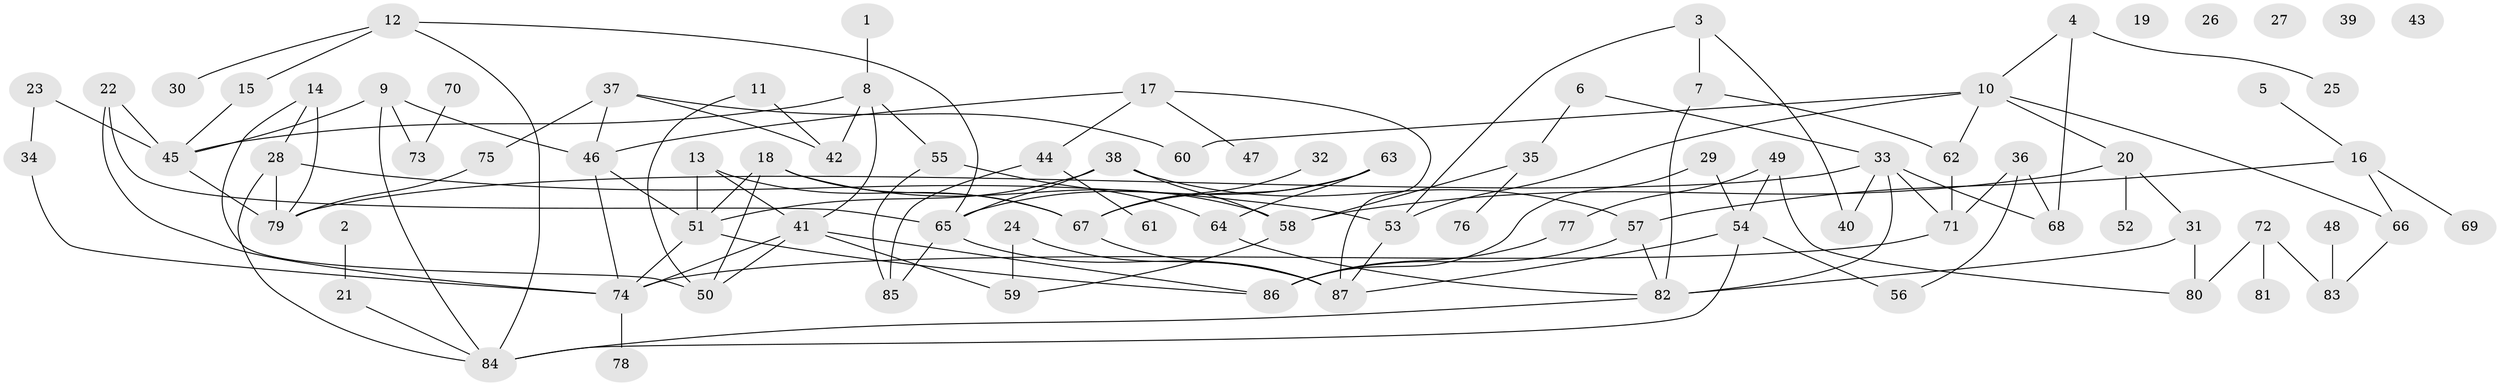 // Generated by graph-tools (version 1.1) at 2025/13/03/09/25 04:13:05]
// undirected, 87 vertices, 130 edges
graph export_dot {
graph [start="1"]
  node [color=gray90,style=filled];
  1;
  2;
  3;
  4;
  5;
  6;
  7;
  8;
  9;
  10;
  11;
  12;
  13;
  14;
  15;
  16;
  17;
  18;
  19;
  20;
  21;
  22;
  23;
  24;
  25;
  26;
  27;
  28;
  29;
  30;
  31;
  32;
  33;
  34;
  35;
  36;
  37;
  38;
  39;
  40;
  41;
  42;
  43;
  44;
  45;
  46;
  47;
  48;
  49;
  50;
  51;
  52;
  53;
  54;
  55;
  56;
  57;
  58;
  59;
  60;
  61;
  62;
  63;
  64;
  65;
  66;
  67;
  68;
  69;
  70;
  71;
  72;
  73;
  74;
  75;
  76;
  77;
  78;
  79;
  80;
  81;
  82;
  83;
  84;
  85;
  86;
  87;
  1 -- 8;
  2 -- 21;
  3 -- 7;
  3 -- 40;
  3 -- 53;
  4 -- 10;
  4 -- 25;
  4 -- 68;
  5 -- 16;
  6 -- 33;
  6 -- 35;
  7 -- 62;
  7 -- 82;
  8 -- 41;
  8 -- 42;
  8 -- 45;
  8 -- 55;
  9 -- 45;
  9 -- 46;
  9 -- 73;
  9 -- 84;
  10 -- 20;
  10 -- 53;
  10 -- 60;
  10 -- 62;
  10 -- 66;
  11 -- 42;
  11 -- 50;
  12 -- 15;
  12 -- 30;
  12 -- 65;
  12 -- 84;
  13 -- 41;
  13 -- 51;
  13 -- 67;
  14 -- 28;
  14 -- 50;
  14 -- 79;
  15 -- 45;
  16 -- 57;
  16 -- 66;
  16 -- 69;
  17 -- 44;
  17 -- 46;
  17 -- 47;
  17 -- 87;
  18 -- 50;
  18 -- 51;
  18 -- 58;
  18 -- 67;
  20 -- 31;
  20 -- 52;
  20 -- 58;
  21 -- 84;
  22 -- 45;
  22 -- 65;
  22 -- 74;
  23 -- 34;
  23 -- 45;
  24 -- 59;
  24 -- 87;
  28 -- 53;
  28 -- 79;
  28 -- 84;
  29 -- 54;
  29 -- 86;
  31 -- 80;
  31 -- 82;
  32 -- 67;
  33 -- 40;
  33 -- 68;
  33 -- 71;
  33 -- 79;
  33 -- 82;
  34 -- 74;
  35 -- 58;
  35 -- 76;
  36 -- 56;
  36 -- 68;
  36 -- 71;
  37 -- 42;
  37 -- 46;
  37 -- 60;
  37 -- 75;
  38 -- 51;
  38 -- 57;
  38 -- 58;
  38 -- 65;
  41 -- 50;
  41 -- 59;
  41 -- 74;
  41 -- 86;
  44 -- 61;
  44 -- 85;
  45 -- 79;
  46 -- 51;
  46 -- 74;
  48 -- 83;
  49 -- 54;
  49 -- 77;
  49 -- 80;
  51 -- 74;
  51 -- 86;
  53 -- 87;
  54 -- 56;
  54 -- 84;
  54 -- 87;
  55 -- 64;
  55 -- 85;
  57 -- 82;
  57 -- 86;
  58 -- 59;
  62 -- 71;
  63 -- 64;
  63 -- 65;
  63 -- 67;
  64 -- 82;
  65 -- 85;
  65 -- 87;
  66 -- 83;
  67 -- 87;
  70 -- 73;
  71 -- 74;
  72 -- 80;
  72 -- 81;
  72 -- 83;
  74 -- 78;
  75 -- 79;
  77 -- 86;
  82 -- 84;
}
